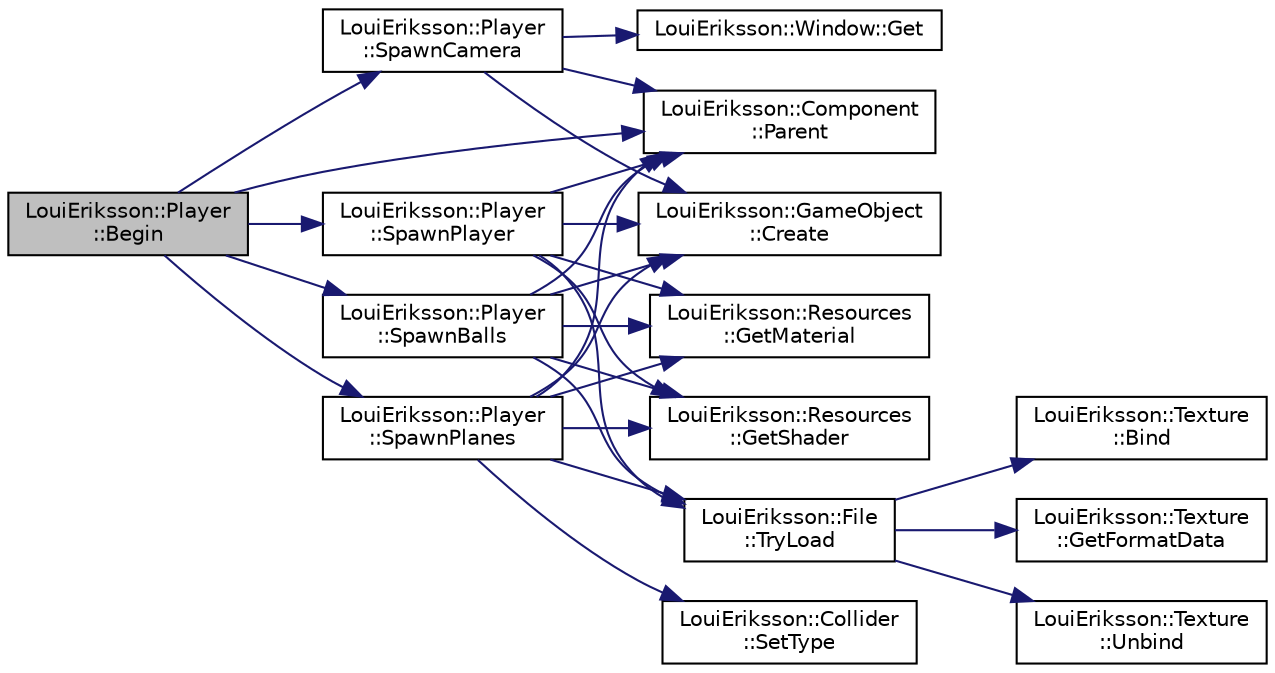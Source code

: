 digraph "LouiEriksson::Player::Begin"
{
 // LATEX_PDF_SIZE
  edge [fontname="Helvetica",fontsize="10",labelfontname="Helvetica",labelfontsize="10"];
  node [fontname="Helvetica",fontsize="10",shape=record];
  rankdir="LR";
  Node1 [label="LouiEriksson::Player\l::Begin",height=0.2,width=0.4,color="black", fillcolor="grey75", style="filled", fontcolor="black",tooltip="Called at the beginning of the first frame."];
  Node1 -> Node2 [color="midnightblue",fontsize="10",style="solid",fontname="Helvetica"];
  Node2 [label="LouiEriksson::Component\l::Parent",height=0.2,width=0.4,color="black", fillcolor="white", style="filled",URL="$class_loui_eriksson_1_1_component.html#a87b48c3303da952daec2db4c1b18f1a9",tooltip="Get the Component's parent GameObject."];
  Node1 -> Node3 [color="midnightblue",fontsize="10",style="solid",fontname="Helvetica"];
  Node3 [label="LouiEriksson::Player\l::SpawnBalls",height=0.2,width=0.4,color="black", fillcolor="white", style="filled",URL="$class_loui_eriksson_1_1_player.html#a909ae30df9ae4cdd16d8688b5e67be94",tooltip=" "];
  Node3 -> Node4 [color="midnightblue",fontsize="10",style="solid",fontname="Helvetica"];
  Node4 [label="LouiEriksson::GameObject\l::Create",height=0.2,width=0.4,color="black", fillcolor="white", style="filled",URL="$class_loui_eriksson_1_1_game_object.html#a71bcfebaad6ca5aaef171e03ea86b859",tooltip="Factory function which creates a GameObject within a Scene."];
  Node3 -> Node5 [color="midnightblue",fontsize="10",style="solid",fontname="Helvetica"];
  Node5 [label="LouiEriksson::Resources\l::GetMaterial",height=0.2,width=0.4,color="black", fillcolor="white", style="filled",URL="$class_loui_eriksson_1_1_resources.html#a97e55f53dfdced6266ed6c92601ba8a2",tooltip=" "];
  Node3 -> Node6 [color="midnightblue",fontsize="10",style="solid",fontname="Helvetica"];
  Node6 [label="LouiEriksson::Resources\l::GetShader",height=0.2,width=0.4,color="black", fillcolor="white", style="filled",URL="$class_loui_eriksson_1_1_resources.html#a7c2062c2bfb5d5a3675a1bbc2e0771e5",tooltip=" "];
  Node3 -> Node2 [color="midnightblue",fontsize="10",style="solid",fontname="Helvetica"];
  Node3 -> Node7 [color="midnightblue",fontsize="10",style="solid",fontname="Helvetica"];
  Node7 [label="LouiEriksson::File\l::TryLoad",height=0.2,width=0.4,color="black", fillcolor="white", style="filled",URL="$class_loui_eriksson_1_1_file.html#a0032f04b0f4541c7b6e75e73005d55dd",tooltip=" "];
  Node7 -> Node8 [color="midnightblue",fontsize="10",style="solid",fontname="Helvetica"];
  Node8 [label="LouiEriksson::Texture\l::Bind",height=0.2,width=0.4,color="black", fillcolor="white", style="filled",URL="$class_loui_eriksson_1_1_texture.html#a71fb463b2be6a3d1c1dfca60ad0f6be0",tooltip="Bind the provided Texture."];
  Node7 -> Node9 [color="midnightblue",fontsize="10",style="solid",fontname="Helvetica"];
  Node9 [label="LouiEriksson::Texture\l::GetFormatData",height=0.2,width=0.4,color="black", fillcolor="white", style="filled",URL="$class_loui_eriksson_1_1_texture.html#a37357f5df389ba43413c64cbd895c995",tooltip="Determine a Texture's format and number of channels using its pixel format."];
  Node7 -> Node10 [color="midnightblue",fontsize="10",style="solid",fontname="Helvetica"];
  Node10 [label="LouiEriksson::Texture\l::Unbind",height=0.2,width=0.4,color="black", fillcolor="white", style="filled",URL="$class_loui_eriksson_1_1_texture.html#adb63e73e6812f543a351de989c177978",tooltip="Unbind the currently bound Texture."];
  Node1 -> Node11 [color="midnightblue",fontsize="10",style="solid",fontname="Helvetica"];
  Node11 [label="LouiEriksson::Player\l::SpawnCamera",height=0.2,width=0.4,color="black", fillcolor="white", style="filled",URL="$class_loui_eriksson_1_1_player.html#af68a1e9b2b612b6169732986b4ebbf73",tooltip=" "];
  Node11 -> Node4 [color="midnightblue",fontsize="10",style="solid",fontname="Helvetica"];
  Node11 -> Node12 [color="midnightblue",fontsize="10",style="solid",fontname="Helvetica"];
  Node12 [label="LouiEriksson::Window::Get",height=0.2,width=0.4,color="black", fillcolor="white", style="filled",URL="$class_loui_eriksson_1_1_window.html#af814b0a014982fd2ef4d4a788490eb19",tooltip=" "];
  Node11 -> Node2 [color="midnightblue",fontsize="10",style="solid",fontname="Helvetica"];
  Node1 -> Node13 [color="midnightblue",fontsize="10",style="solid",fontname="Helvetica"];
  Node13 [label="LouiEriksson::Player\l::SpawnPlanes",height=0.2,width=0.4,color="black", fillcolor="white", style="filled",URL="$class_loui_eriksson_1_1_player.html#a0c27cf6e706f2c11a9694519fc1bb578",tooltip=" "];
  Node13 -> Node4 [color="midnightblue",fontsize="10",style="solid",fontname="Helvetica"];
  Node13 -> Node5 [color="midnightblue",fontsize="10",style="solid",fontname="Helvetica"];
  Node13 -> Node6 [color="midnightblue",fontsize="10",style="solid",fontname="Helvetica"];
  Node13 -> Node2 [color="midnightblue",fontsize="10",style="solid",fontname="Helvetica"];
  Node13 -> Node14 [color="midnightblue",fontsize="10",style="solid",fontname="Helvetica"];
  Node14 [label="LouiEriksson::Collider\l::SetType",height=0.2,width=0.4,color="black", fillcolor="white", style="filled",URL="$class_loui_eriksson_1_1_collider.html#abc385ed0098cc13cac308a2060a88f54",tooltip="Set the Collider's Type."];
  Node13 -> Node7 [color="midnightblue",fontsize="10",style="solid",fontname="Helvetica"];
  Node1 -> Node15 [color="midnightblue",fontsize="10",style="solid",fontname="Helvetica"];
  Node15 [label="LouiEriksson::Player\l::SpawnPlayer",height=0.2,width=0.4,color="black", fillcolor="white", style="filled",URL="$class_loui_eriksson_1_1_player.html#a1e2104907e304c157e17ecfe4b3177c5",tooltip=" "];
  Node15 -> Node4 [color="midnightblue",fontsize="10",style="solid",fontname="Helvetica"];
  Node15 -> Node5 [color="midnightblue",fontsize="10",style="solid",fontname="Helvetica"];
  Node15 -> Node6 [color="midnightblue",fontsize="10",style="solid",fontname="Helvetica"];
  Node15 -> Node2 [color="midnightblue",fontsize="10",style="solid",fontname="Helvetica"];
  Node15 -> Node7 [color="midnightblue",fontsize="10",style="solid",fontname="Helvetica"];
}
